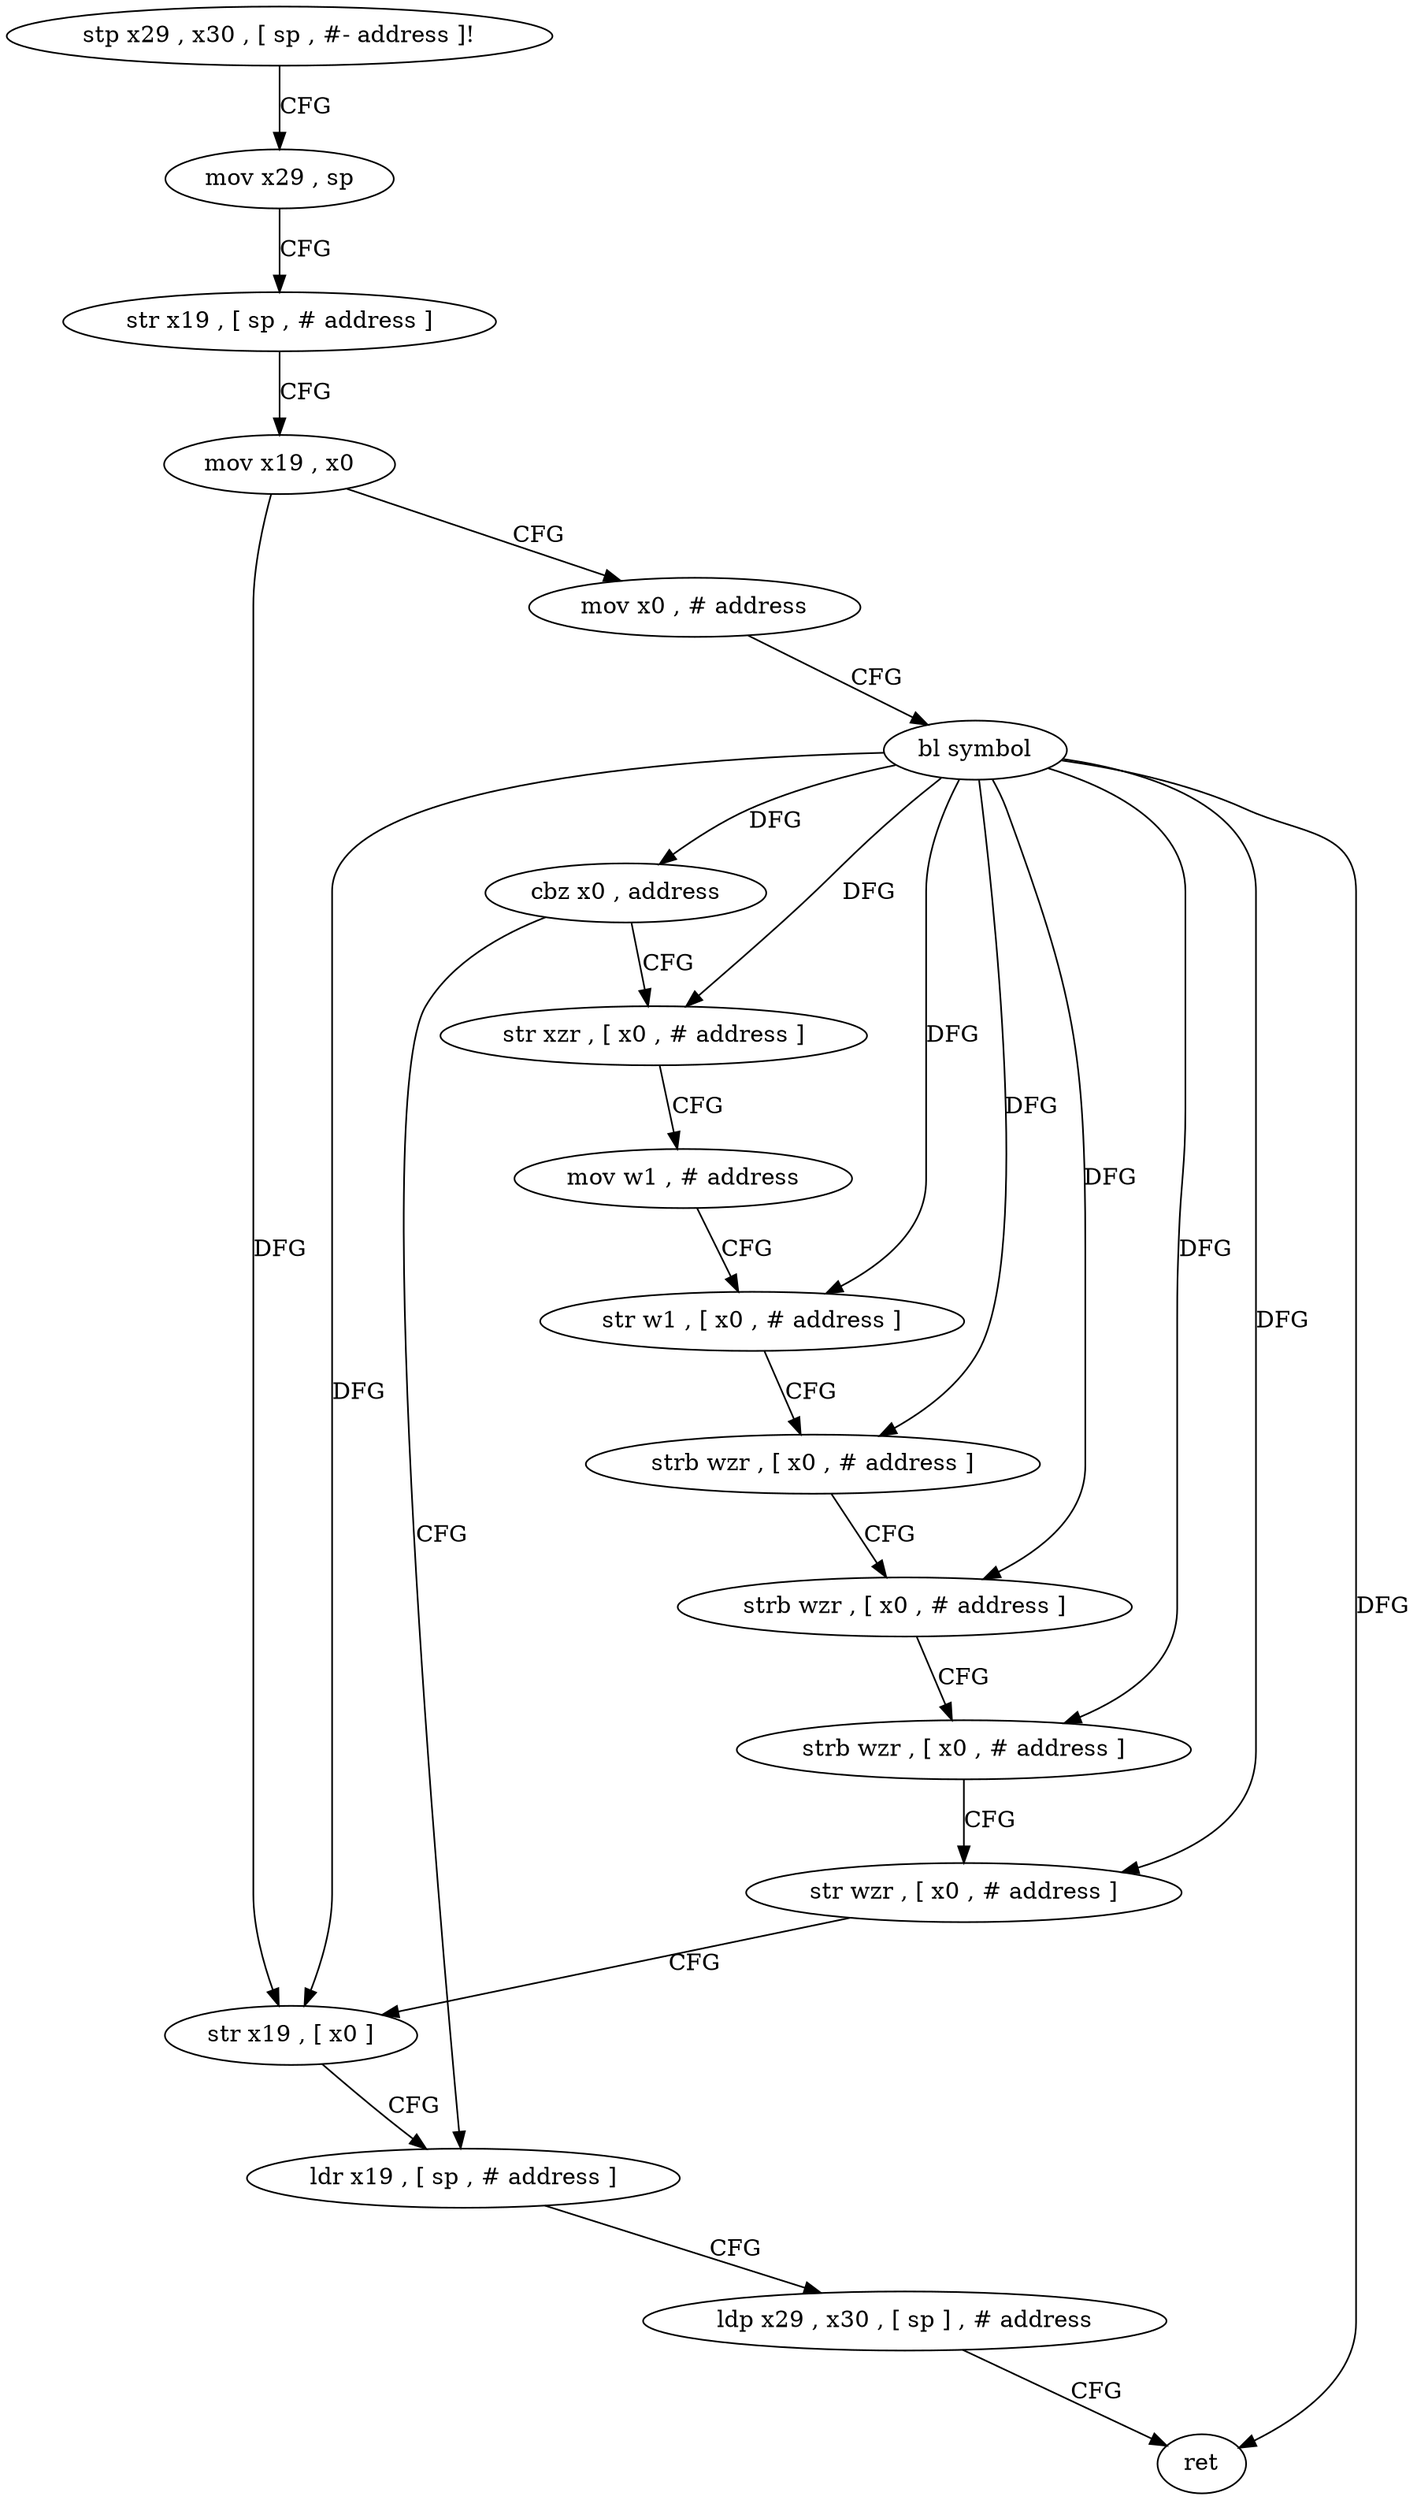 digraph "func" {
"107120" [label = "stp x29 , x30 , [ sp , #- address ]!" ]
"107124" [label = "mov x29 , sp" ]
"107128" [label = "str x19 , [ sp , # address ]" ]
"107132" [label = "mov x19 , x0" ]
"107136" [label = "mov x0 , # address" ]
"107140" [label = "bl symbol" ]
"107144" [label = "cbz x0 , address" ]
"107180" [label = "ldr x19 , [ sp , # address ]" ]
"107148" [label = "str xzr , [ x0 , # address ]" ]
"107184" [label = "ldp x29 , x30 , [ sp ] , # address" ]
"107188" [label = "ret" ]
"107152" [label = "mov w1 , # address" ]
"107156" [label = "str w1 , [ x0 , # address ]" ]
"107160" [label = "strb wzr , [ x0 , # address ]" ]
"107164" [label = "strb wzr , [ x0 , # address ]" ]
"107168" [label = "strb wzr , [ x0 , # address ]" ]
"107172" [label = "str wzr , [ x0 , # address ]" ]
"107176" [label = "str x19 , [ x0 ]" ]
"107120" -> "107124" [ label = "CFG" ]
"107124" -> "107128" [ label = "CFG" ]
"107128" -> "107132" [ label = "CFG" ]
"107132" -> "107136" [ label = "CFG" ]
"107132" -> "107176" [ label = "DFG" ]
"107136" -> "107140" [ label = "CFG" ]
"107140" -> "107144" [ label = "DFG" ]
"107140" -> "107188" [ label = "DFG" ]
"107140" -> "107148" [ label = "DFG" ]
"107140" -> "107156" [ label = "DFG" ]
"107140" -> "107160" [ label = "DFG" ]
"107140" -> "107164" [ label = "DFG" ]
"107140" -> "107168" [ label = "DFG" ]
"107140" -> "107172" [ label = "DFG" ]
"107140" -> "107176" [ label = "DFG" ]
"107144" -> "107180" [ label = "CFG" ]
"107144" -> "107148" [ label = "CFG" ]
"107180" -> "107184" [ label = "CFG" ]
"107148" -> "107152" [ label = "CFG" ]
"107184" -> "107188" [ label = "CFG" ]
"107152" -> "107156" [ label = "CFG" ]
"107156" -> "107160" [ label = "CFG" ]
"107160" -> "107164" [ label = "CFG" ]
"107164" -> "107168" [ label = "CFG" ]
"107168" -> "107172" [ label = "CFG" ]
"107172" -> "107176" [ label = "CFG" ]
"107176" -> "107180" [ label = "CFG" ]
}
